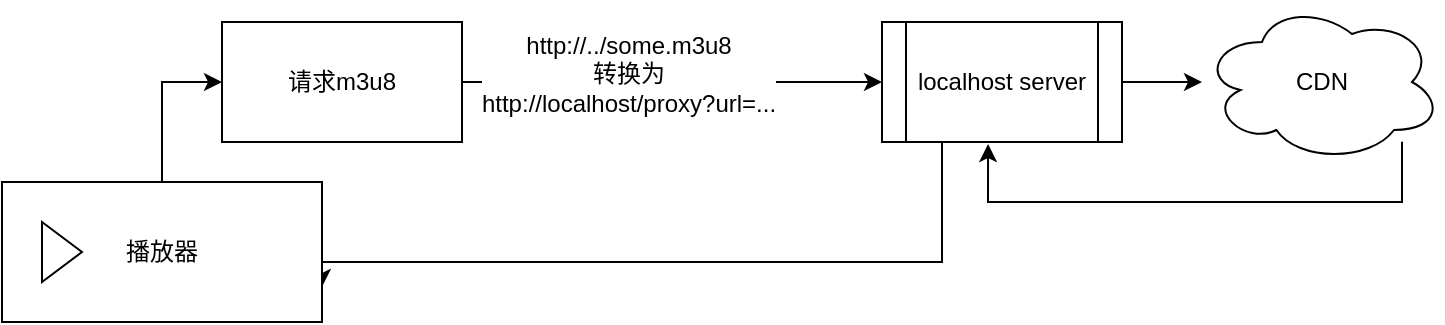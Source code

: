 <mxfile version="12.3.3" type="github" pages="1"><diagram id="F8cXZpQ0EawJO29EumtU" name="Page-1"><mxGraphModel dx="2066" dy="1130" grid="1" gridSize="10" guides="1" tooltips="1" connect="1" arrows="1" fold="1" page="1" pageScale="1" pageWidth="827" pageHeight="1169" math="0" shadow="0"><root><mxCell id="0"/><mxCell id="1" parent="0"/><mxCell id="yltB0WDIoP7kSMuQgA1X-4" style="edgeStyle=orthogonalEdgeStyle;rounded=0;orthogonalLoop=1;jettySize=auto;html=1;" edge="1" parent="1" source="yltB0WDIoP7kSMuQgA1X-1" target="yltB0WDIoP7kSMuQgA1X-2"><mxGeometry relative="1" as="geometry"/></mxCell><mxCell id="yltB0WDIoP7kSMuQgA1X-5" value="http://../some.m3u8&lt;br&gt;转换为&lt;br&gt;http://localhost/proxy?url=..." style="text;html=1;align=center;verticalAlign=middle;resizable=0;points=[];;labelBackgroundColor=#ffffff;" vertex="1" connectable="0" parent="yltB0WDIoP7kSMuQgA1X-4"><mxGeometry x="-0.208" y="4" relative="1" as="geometry"><mxPoint as="offset"/></mxGeometry></mxCell><mxCell id="yltB0WDIoP7kSMuQgA1X-1" value="请求m3u8" style="rounded=0;whiteSpace=wrap;html=1;" vertex="1" parent="1"><mxGeometry x="140" y="190" width="120" height="60" as="geometry"/></mxCell><mxCell id="yltB0WDIoP7kSMuQgA1X-7" style="edgeStyle=orthogonalEdgeStyle;rounded=0;orthogonalLoop=1;jettySize=auto;html=1;" edge="1" parent="1" source="yltB0WDIoP7kSMuQgA1X-2" target="yltB0WDIoP7kSMuQgA1X-6"><mxGeometry relative="1" as="geometry"/></mxCell><mxCell id="yltB0WDIoP7kSMuQgA1X-12" style="edgeStyle=orthogonalEdgeStyle;rounded=0;orthogonalLoop=1;jettySize=auto;html=1;exitX=0.25;exitY=1;exitDx=0;exitDy=0;entryX=1;entryY=0.75;entryDx=0;entryDy=0;" edge="1" parent="1" source="yltB0WDIoP7kSMuQgA1X-2" target="yltB0WDIoP7kSMuQgA1X-8"><mxGeometry relative="1" as="geometry"><Array as="points"><mxPoint x="500" y="310"/><mxPoint x="190" y="310"/></Array></mxGeometry></mxCell><mxCell id="yltB0WDIoP7kSMuQgA1X-2" value="localhost server" style="shape=process;whiteSpace=wrap;html=1;backgroundOutline=1;" vertex="1" parent="1"><mxGeometry x="470" y="190" width="120" height="60" as="geometry"/></mxCell><mxCell id="yltB0WDIoP7kSMuQgA1X-11" style="edgeStyle=orthogonalEdgeStyle;rounded=0;orthogonalLoop=1;jettySize=auto;html=1;entryX=0.442;entryY=1.017;entryDx=0;entryDy=0;entryPerimeter=0;" edge="1" parent="1" source="yltB0WDIoP7kSMuQgA1X-6" target="yltB0WDIoP7kSMuQgA1X-2"><mxGeometry relative="1" as="geometry"><Array as="points"><mxPoint x="730" y="280"/><mxPoint x="523" y="280"/></Array></mxGeometry></mxCell><mxCell id="yltB0WDIoP7kSMuQgA1X-6" value="CDN" style="ellipse;shape=cloud;whiteSpace=wrap;html=1;" vertex="1" parent="1"><mxGeometry x="630" y="180" width="120" height="80" as="geometry"/></mxCell><mxCell id="yltB0WDIoP7kSMuQgA1X-10" style="edgeStyle=orthogonalEdgeStyle;rounded=0;orthogonalLoop=1;jettySize=auto;html=1;entryX=0;entryY=0.5;entryDx=0;entryDy=0;" edge="1" parent="1" source="yltB0WDIoP7kSMuQgA1X-8" target="yltB0WDIoP7kSMuQgA1X-1"><mxGeometry relative="1" as="geometry"><Array as="points"><mxPoint x="110" y="220"/></Array></mxGeometry></mxCell><mxCell id="yltB0WDIoP7kSMuQgA1X-8" value="播放器" style="html=1;whiteSpace=wrap;container=1;recursiveResize=0;collapsible=0;" vertex="1" parent="1"><mxGeometry x="30" y="270" width="160" height="70" as="geometry"/></mxCell><mxCell id="yltB0WDIoP7kSMuQgA1X-9" value="" style="triangle;html=1;whiteSpace=wrap;" vertex="1" parent="yltB0WDIoP7kSMuQgA1X-8"><mxGeometry x="20" y="20" width="20" height="30" as="geometry"/></mxCell></root></mxGraphModel></diagram></mxfile>